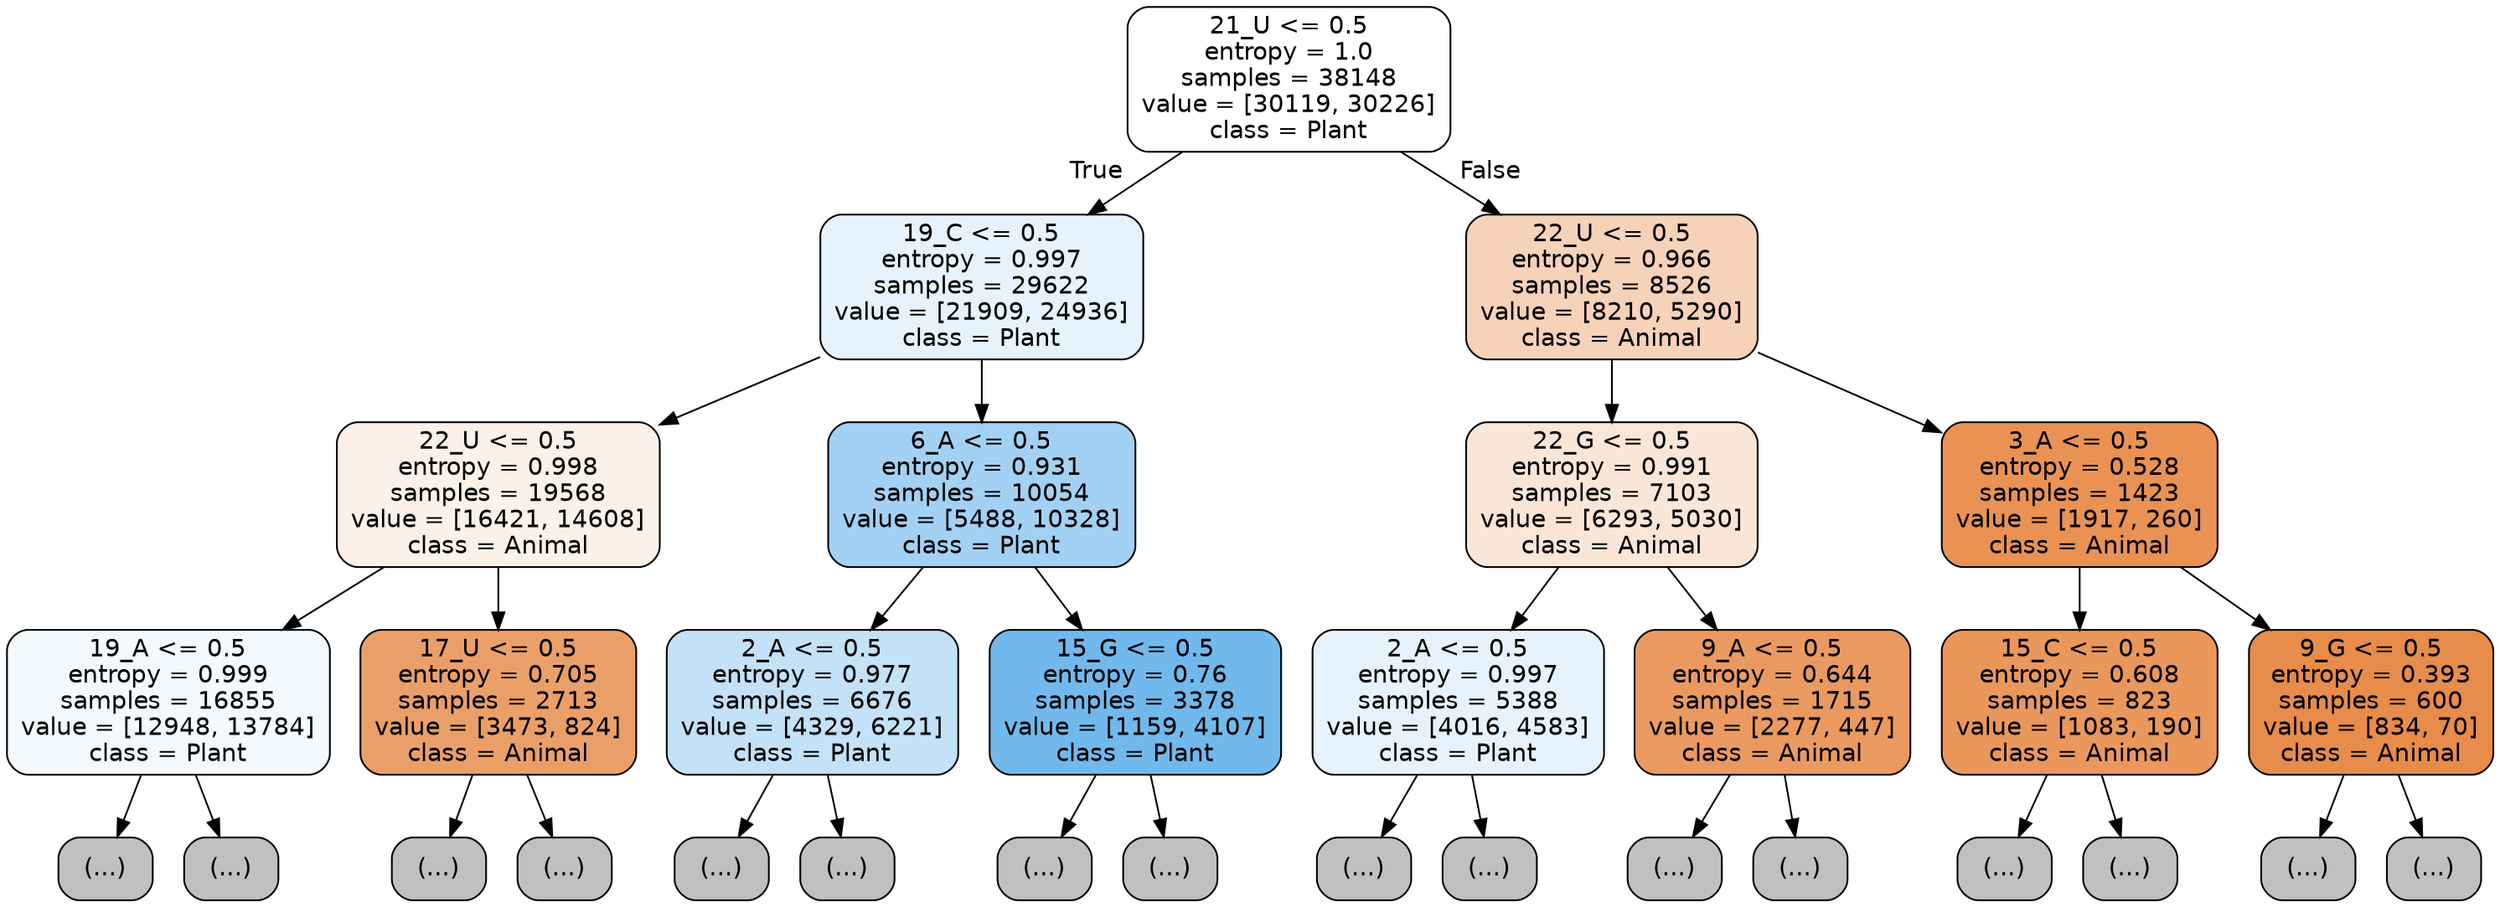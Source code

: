 digraph Tree {
node [shape=box, style="filled, rounded", color="black", fontname="helvetica"] ;
edge [fontname="helvetica"] ;
0 [label="21_U <= 0.5\nentropy = 1.0\nsamples = 38148\nvalue = [30119, 30226]\nclass = Plant", fillcolor="#feffff"] ;
1 [label="19_C <= 0.5\nentropy = 0.997\nsamples = 29622\nvalue = [21909, 24936]\nclass = Plant", fillcolor="#e7f3fc"] ;
0 -> 1 [labeldistance=2.5, labelangle=45, headlabel="True"] ;
2 [label="22_U <= 0.5\nentropy = 0.998\nsamples = 19568\nvalue = [16421, 14608]\nclass = Animal", fillcolor="#fcf1e9"] ;
1 -> 2 ;
3 [label="19_A <= 0.5\nentropy = 0.999\nsamples = 16855\nvalue = [12948, 13784]\nclass = Plant", fillcolor="#f3f9fd"] ;
2 -> 3 ;
4 [label="(...)", fillcolor="#C0C0C0"] ;
3 -> 4 ;
6311 [label="(...)", fillcolor="#C0C0C0"] ;
3 -> 6311 ;
8890 [label="17_U <= 0.5\nentropy = 0.705\nsamples = 2713\nvalue = [3473, 824]\nclass = Animal", fillcolor="#eb9f68"] ;
2 -> 8890 ;
8891 [label="(...)", fillcolor="#C0C0C0"] ;
8890 -> 8891 ;
9630 [label="(...)", fillcolor="#C0C0C0"] ;
8890 -> 9630 ;
9935 [label="6_A <= 0.5\nentropy = 0.931\nsamples = 10054\nvalue = [5488, 10328]\nclass = Plant", fillcolor="#a2d1f3"] ;
1 -> 9935 ;
9936 [label="2_A <= 0.5\nentropy = 0.977\nsamples = 6676\nvalue = [4329, 6221]\nclass = Plant", fillcolor="#c3e1f7"] ;
9935 -> 9936 ;
9937 [label="(...)", fillcolor="#C0C0C0"] ;
9936 -> 9937 ;
11972 [label="(...)", fillcolor="#C0C0C0"] ;
9936 -> 11972 ;
12581 [label="15_G <= 0.5\nentropy = 0.76\nsamples = 3378\nvalue = [1159, 4107]\nclass = Plant", fillcolor="#71b9ec"] ;
9935 -> 12581 ;
12582 [label="(...)", fillcolor="#C0C0C0"] ;
12581 -> 12582 ;
13095 [label="(...)", fillcolor="#C0C0C0"] ;
12581 -> 13095 ;
13300 [label="22_U <= 0.5\nentropy = 0.966\nsamples = 8526\nvalue = [8210, 5290]\nclass = Animal", fillcolor="#f6d2b9"] ;
0 -> 13300 [labeldistance=2.5, labelangle=-45, headlabel="False"] ;
13301 [label="22_G <= 0.5\nentropy = 0.991\nsamples = 7103\nvalue = [6293, 5030]\nclass = Animal", fillcolor="#fae6d7"] ;
13300 -> 13301 ;
13302 [label="2_A <= 0.5\nentropy = 0.997\nsamples = 5388\nvalue = [4016, 4583]\nclass = Plant", fillcolor="#e7f3fc"] ;
13301 -> 13302 ;
13303 [label="(...)", fillcolor="#C0C0C0"] ;
13302 -> 13303 ;
15150 [label="(...)", fillcolor="#C0C0C0"] ;
13302 -> 15150 ;
15771 [label="9_A <= 0.5\nentropy = 0.644\nsamples = 1715\nvalue = [2277, 447]\nclass = Animal", fillcolor="#ea9a60"] ;
13301 -> 15771 ;
15772 [label="(...)", fillcolor="#C0C0C0"] ;
15771 -> 15772 ;
16233 [label="(...)", fillcolor="#C0C0C0"] ;
15771 -> 16233 ;
16360 [label="3_A <= 0.5\nentropy = 0.528\nsamples = 1423\nvalue = [1917, 260]\nclass = Animal", fillcolor="#e99254"] ;
13300 -> 16360 ;
16361 [label="15_C <= 0.5\nentropy = 0.608\nsamples = 823\nvalue = [1083, 190]\nclass = Animal", fillcolor="#ea975c"] ;
16360 -> 16361 ;
16362 [label="(...)", fillcolor="#C0C0C0"] ;
16361 -> 16362 ;
16633 [label="(...)", fillcolor="#C0C0C0"] ;
16361 -> 16633 ;
16706 [label="9_G <= 0.5\nentropy = 0.393\nsamples = 600\nvalue = [834, 70]\nclass = Animal", fillcolor="#e78c4a"] ;
16360 -> 16706 ;
16707 [label="(...)", fillcolor="#C0C0C0"] ;
16706 -> 16707 ;
16824 [label="(...)", fillcolor="#C0C0C0"] ;
16706 -> 16824 ;
}